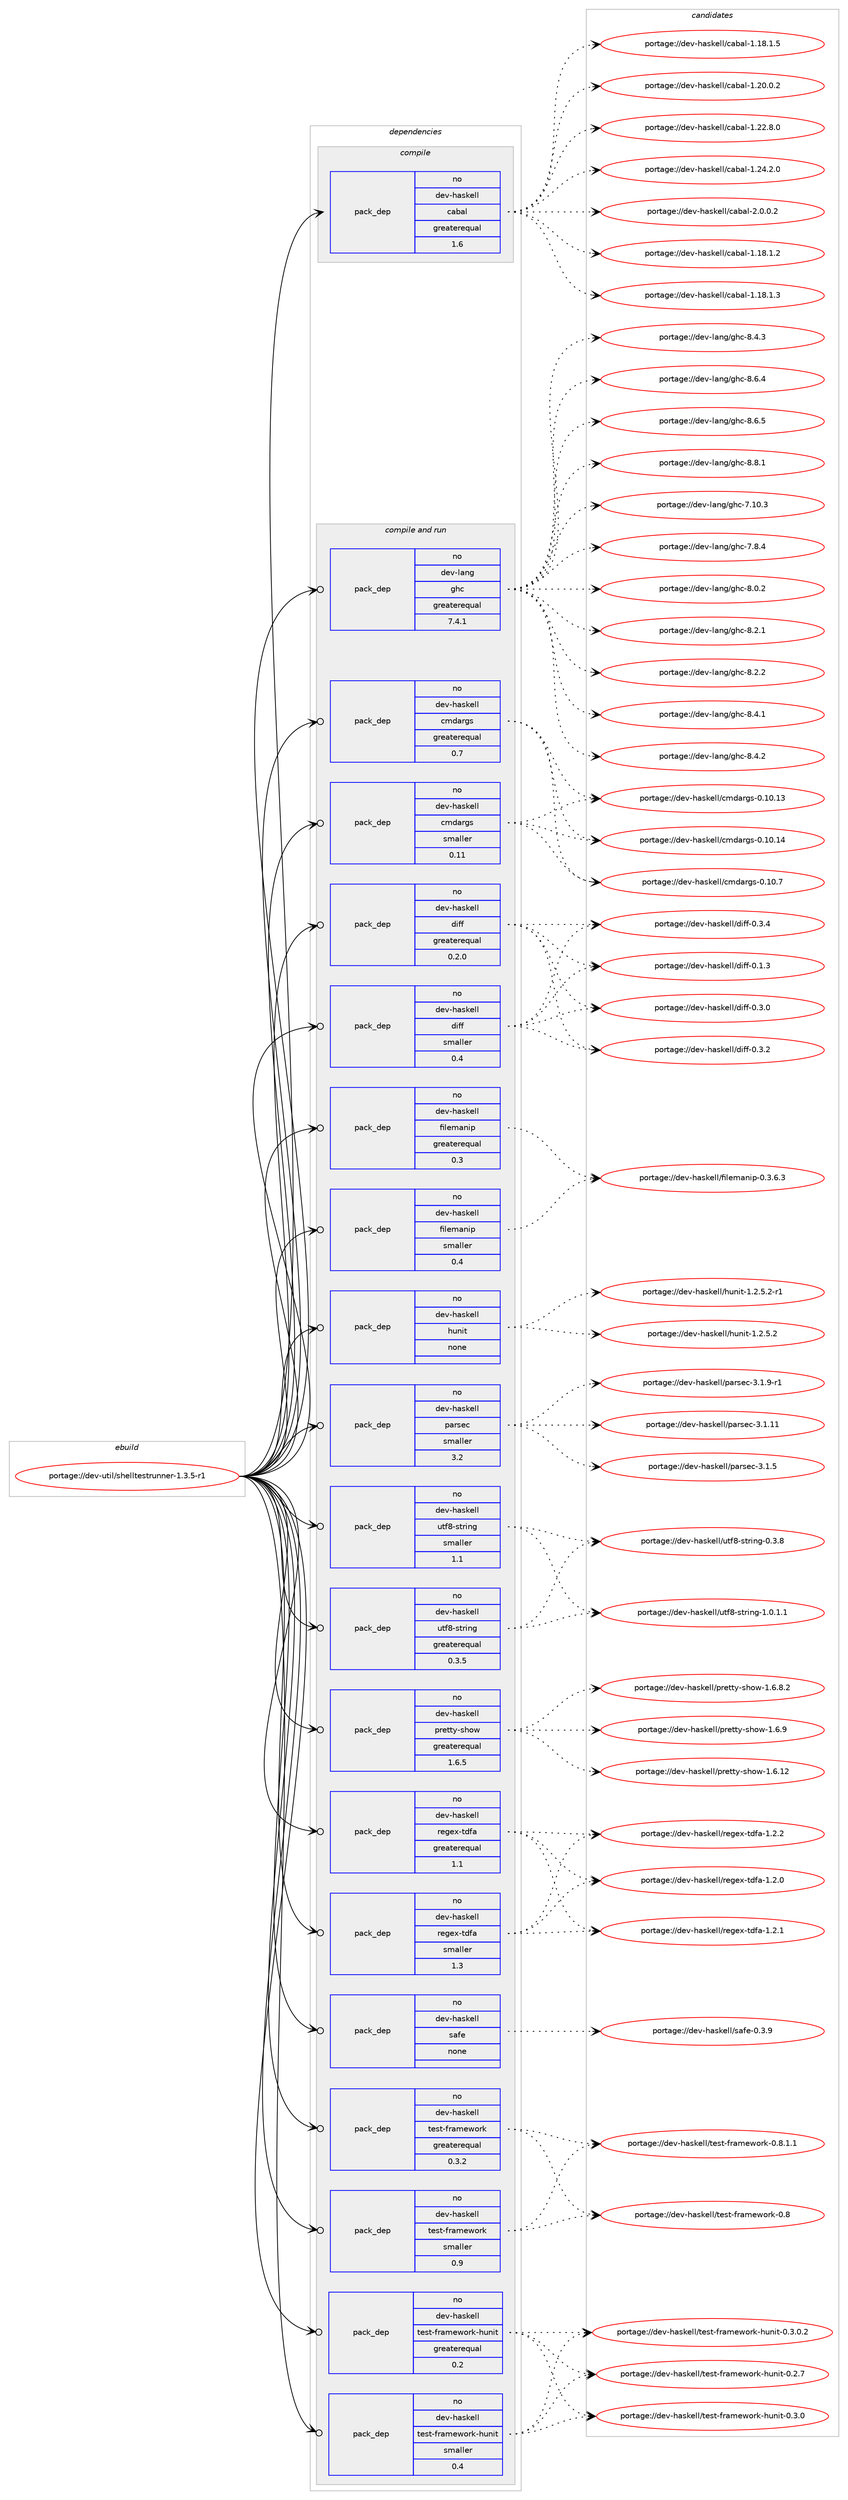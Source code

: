 digraph prolog {

# *************
# Graph options
# *************

newrank=true;
concentrate=true;
compound=true;
graph [rankdir=LR,fontname=Helvetica,fontsize=10,ranksep=1.5];#, ranksep=2.5, nodesep=0.2];
edge  [arrowhead=vee];
node  [fontname=Helvetica,fontsize=10];

# **********
# The ebuild
# **********

subgraph cluster_leftcol {
color=gray;
rank=same;
label=<<i>ebuild</i>>;
id [label="portage://dev-util/shelltestrunner-1.3.5-r1", color=red, width=4, href="../dev-util/shelltestrunner-1.3.5-r1.svg"];
}

# ****************
# The dependencies
# ****************

subgraph cluster_midcol {
color=gray;
label=<<i>dependencies</i>>;
subgraph cluster_compile {
fillcolor="#eeeeee";
style=filled;
label=<<i>compile</i>>;
subgraph pack189852 {
dependency265386 [label=<<TABLE BORDER="0" CELLBORDER="1" CELLSPACING="0" CELLPADDING="4" WIDTH="220"><TR><TD ROWSPAN="6" CELLPADDING="30">pack_dep</TD></TR><TR><TD WIDTH="110">no</TD></TR><TR><TD>dev-haskell</TD></TR><TR><TD>cabal</TD></TR><TR><TD>greaterequal</TD></TR><TR><TD>1.6</TD></TR></TABLE>>, shape=none, color=blue];
}
id:e -> dependency265386:w [weight=20,style="solid",arrowhead="vee"];
}
subgraph cluster_compileandrun {
fillcolor="#eeeeee";
style=filled;
label=<<i>compile and run</i>>;
subgraph pack189853 {
dependency265387 [label=<<TABLE BORDER="0" CELLBORDER="1" CELLSPACING="0" CELLPADDING="4" WIDTH="220"><TR><TD ROWSPAN="6" CELLPADDING="30">pack_dep</TD></TR><TR><TD WIDTH="110">no</TD></TR><TR><TD>dev-haskell</TD></TR><TR><TD>cmdargs</TD></TR><TR><TD>greaterequal</TD></TR><TR><TD>0.7</TD></TR></TABLE>>, shape=none, color=blue];
}
id:e -> dependency265387:w [weight=20,style="solid",arrowhead="odotvee"];
subgraph pack189854 {
dependency265388 [label=<<TABLE BORDER="0" CELLBORDER="1" CELLSPACING="0" CELLPADDING="4" WIDTH="220"><TR><TD ROWSPAN="6" CELLPADDING="30">pack_dep</TD></TR><TR><TD WIDTH="110">no</TD></TR><TR><TD>dev-haskell</TD></TR><TR><TD>cmdargs</TD></TR><TR><TD>smaller</TD></TR><TR><TD>0.11</TD></TR></TABLE>>, shape=none, color=blue];
}
id:e -> dependency265388:w [weight=20,style="solid",arrowhead="odotvee"];
subgraph pack189855 {
dependency265389 [label=<<TABLE BORDER="0" CELLBORDER="1" CELLSPACING="0" CELLPADDING="4" WIDTH="220"><TR><TD ROWSPAN="6" CELLPADDING="30">pack_dep</TD></TR><TR><TD WIDTH="110">no</TD></TR><TR><TD>dev-haskell</TD></TR><TR><TD>diff</TD></TR><TR><TD>greaterequal</TD></TR><TR><TD>0.2.0</TD></TR></TABLE>>, shape=none, color=blue];
}
id:e -> dependency265389:w [weight=20,style="solid",arrowhead="odotvee"];
subgraph pack189856 {
dependency265390 [label=<<TABLE BORDER="0" CELLBORDER="1" CELLSPACING="0" CELLPADDING="4" WIDTH="220"><TR><TD ROWSPAN="6" CELLPADDING="30">pack_dep</TD></TR><TR><TD WIDTH="110">no</TD></TR><TR><TD>dev-haskell</TD></TR><TR><TD>diff</TD></TR><TR><TD>smaller</TD></TR><TR><TD>0.4</TD></TR></TABLE>>, shape=none, color=blue];
}
id:e -> dependency265390:w [weight=20,style="solid",arrowhead="odotvee"];
subgraph pack189857 {
dependency265391 [label=<<TABLE BORDER="0" CELLBORDER="1" CELLSPACING="0" CELLPADDING="4" WIDTH="220"><TR><TD ROWSPAN="6" CELLPADDING="30">pack_dep</TD></TR><TR><TD WIDTH="110">no</TD></TR><TR><TD>dev-haskell</TD></TR><TR><TD>filemanip</TD></TR><TR><TD>greaterequal</TD></TR><TR><TD>0.3</TD></TR></TABLE>>, shape=none, color=blue];
}
id:e -> dependency265391:w [weight=20,style="solid",arrowhead="odotvee"];
subgraph pack189858 {
dependency265392 [label=<<TABLE BORDER="0" CELLBORDER="1" CELLSPACING="0" CELLPADDING="4" WIDTH="220"><TR><TD ROWSPAN="6" CELLPADDING="30">pack_dep</TD></TR><TR><TD WIDTH="110">no</TD></TR><TR><TD>dev-haskell</TD></TR><TR><TD>filemanip</TD></TR><TR><TD>smaller</TD></TR><TR><TD>0.4</TD></TR></TABLE>>, shape=none, color=blue];
}
id:e -> dependency265392:w [weight=20,style="solid",arrowhead="odotvee"];
subgraph pack189859 {
dependency265393 [label=<<TABLE BORDER="0" CELLBORDER="1" CELLSPACING="0" CELLPADDING="4" WIDTH="220"><TR><TD ROWSPAN="6" CELLPADDING="30">pack_dep</TD></TR><TR><TD WIDTH="110">no</TD></TR><TR><TD>dev-haskell</TD></TR><TR><TD>hunit</TD></TR><TR><TD>none</TD></TR><TR><TD></TD></TR></TABLE>>, shape=none, color=blue];
}
id:e -> dependency265393:w [weight=20,style="solid",arrowhead="odotvee"];
subgraph pack189860 {
dependency265394 [label=<<TABLE BORDER="0" CELLBORDER="1" CELLSPACING="0" CELLPADDING="4" WIDTH="220"><TR><TD ROWSPAN="6" CELLPADDING="30">pack_dep</TD></TR><TR><TD WIDTH="110">no</TD></TR><TR><TD>dev-haskell</TD></TR><TR><TD>parsec</TD></TR><TR><TD>smaller</TD></TR><TR><TD>3.2</TD></TR></TABLE>>, shape=none, color=blue];
}
id:e -> dependency265394:w [weight=20,style="solid",arrowhead="odotvee"];
subgraph pack189861 {
dependency265395 [label=<<TABLE BORDER="0" CELLBORDER="1" CELLSPACING="0" CELLPADDING="4" WIDTH="220"><TR><TD ROWSPAN="6" CELLPADDING="30">pack_dep</TD></TR><TR><TD WIDTH="110">no</TD></TR><TR><TD>dev-haskell</TD></TR><TR><TD>pretty-show</TD></TR><TR><TD>greaterequal</TD></TR><TR><TD>1.6.5</TD></TR></TABLE>>, shape=none, color=blue];
}
id:e -> dependency265395:w [weight=20,style="solid",arrowhead="odotvee"];
subgraph pack189862 {
dependency265396 [label=<<TABLE BORDER="0" CELLBORDER="1" CELLSPACING="0" CELLPADDING="4" WIDTH="220"><TR><TD ROWSPAN="6" CELLPADDING="30">pack_dep</TD></TR><TR><TD WIDTH="110">no</TD></TR><TR><TD>dev-haskell</TD></TR><TR><TD>regex-tdfa</TD></TR><TR><TD>greaterequal</TD></TR><TR><TD>1.1</TD></TR></TABLE>>, shape=none, color=blue];
}
id:e -> dependency265396:w [weight=20,style="solid",arrowhead="odotvee"];
subgraph pack189863 {
dependency265397 [label=<<TABLE BORDER="0" CELLBORDER="1" CELLSPACING="0" CELLPADDING="4" WIDTH="220"><TR><TD ROWSPAN="6" CELLPADDING="30">pack_dep</TD></TR><TR><TD WIDTH="110">no</TD></TR><TR><TD>dev-haskell</TD></TR><TR><TD>regex-tdfa</TD></TR><TR><TD>smaller</TD></TR><TR><TD>1.3</TD></TR></TABLE>>, shape=none, color=blue];
}
id:e -> dependency265397:w [weight=20,style="solid",arrowhead="odotvee"];
subgraph pack189864 {
dependency265398 [label=<<TABLE BORDER="0" CELLBORDER="1" CELLSPACING="0" CELLPADDING="4" WIDTH="220"><TR><TD ROWSPAN="6" CELLPADDING="30">pack_dep</TD></TR><TR><TD WIDTH="110">no</TD></TR><TR><TD>dev-haskell</TD></TR><TR><TD>safe</TD></TR><TR><TD>none</TD></TR><TR><TD></TD></TR></TABLE>>, shape=none, color=blue];
}
id:e -> dependency265398:w [weight=20,style="solid",arrowhead="odotvee"];
subgraph pack189865 {
dependency265399 [label=<<TABLE BORDER="0" CELLBORDER="1" CELLSPACING="0" CELLPADDING="4" WIDTH="220"><TR><TD ROWSPAN="6" CELLPADDING="30">pack_dep</TD></TR><TR><TD WIDTH="110">no</TD></TR><TR><TD>dev-haskell</TD></TR><TR><TD>test-framework</TD></TR><TR><TD>greaterequal</TD></TR><TR><TD>0.3.2</TD></TR></TABLE>>, shape=none, color=blue];
}
id:e -> dependency265399:w [weight=20,style="solid",arrowhead="odotvee"];
subgraph pack189866 {
dependency265400 [label=<<TABLE BORDER="0" CELLBORDER="1" CELLSPACING="0" CELLPADDING="4" WIDTH="220"><TR><TD ROWSPAN="6" CELLPADDING="30">pack_dep</TD></TR><TR><TD WIDTH="110">no</TD></TR><TR><TD>dev-haskell</TD></TR><TR><TD>test-framework</TD></TR><TR><TD>smaller</TD></TR><TR><TD>0.9</TD></TR></TABLE>>, shape=none, color=blue];
}
id:e -> dependency265400:w [weight=20,style="solid",arrowhead="odotvee"];
subgraph pack189867 {
dependency265401 [label=<<TABLE BORDER="0" CELLBORDER="1" CELLSPACING="0" CELLPADDING="4" WIDTH="220"><TR><TD ROWSPAN="6" CELLPADDING="30">pack_dep</TD></TR><TR><TD WIDTH="110">no</TD></TR><TR><TD>dev-haskell</TD></TR><TR><TD>test-framework-hunit</TD></TR><TR><TD>greaterequal</TD></TR><TR><TD>0.2</TD></TR></TABLE>>, shape=none, color=blue];
}
id:e -> dependency265401:w [weight=20,style="solid",arrowhead="odotvee"];
subgraph pack189868 {
dependency265402 [label=<<TABLE BORDER="0" CELLBORDER="1" CELLSPACING="0" CELLPADDING="4" WIDTH="220"><TR><TD ROWSPAN="6" CELLPADDING="30">pack_dep</TD></TR><TR><TD WIDTH="110">no</TD></TR><TR><TD>dev-haskell</TD></TR><TR><TD>test-framework-hunit</TD></TR><TR><TD>smaller</TD></TR><TR><TD>0.4</TD></TR></TABLE>>, shape=none, color=blue];
}
id:e -> dependency265402:w [weight=20,style="solid",arrowhead="odotvee"];
subgraph pack189869 {
dependency265403 [label=<<TABLE BORDER="0" CELLBORDER="1" CELLSPACING="0" CELLPADDING="4" WIDTH="220"><TR><TD ROWSPAN="6" CELLPADDING="30">pack_dep</TD></TR><TR><TD WIDTH="110">no</TD></TR><TR><TD>dev-haskell</TD></TR><TR><TD>utf8-string</TD></TR><TR><TD>greaterequal</TD></TR><TR><TD>0.3.5</TD></TR></TABLE>>, shape=none, color=blue];
}
id:e -> dependency265403:w [weight=20,style="solid",arrowhead="odotvee"];
subgraph pack189870 {
dependency265404 [label=<<TABLE BORDER="0" CELLBORDER="1" CELLSPACING="0" CELLPADDING="4" WIDTH="220"><TR><TD ROWSPAN="6" CELLPADDING="30">pack_dep</TD></TR><TR><TD WIDTH="110">no</TD></TR><TR><TD>dev-haskell</TD></TR><TR><TD>utf8-string</TD></TR><TR><TD>smaller</TD></TR><TR><TD>1.1</TD></TR></TABLE>>, shape=none, color=blue];
}
id:e -> dependency265404:w [weight=20,style="solid",arrowhead="odotvee"];
subgraph pack189871 {
dependency265405 [label=<<TABLE BORDER="0" CELLBORDER="1" CELLSPACING="0" CELLPADDING="4" WIDTH="220"><TR><TD ROWSPAN="6" CELLPADDING="30">pack_dep</TD></TR><TR><TD WIDTH="110">no</TD></TR><TR><TD>dev-lang</TD></TR><TR><TD>ghc</TD></TR><TR><TD>greaterequal</TD></TR><TR><TD>7.4.1</TD></TR></TABLE>>, shape=none, color=blue];
}
id:e -> dependency265405:w [weight=20,style="solid",arrowhead="odotvee"];
}
subgraph cluster_run {
fillcolor="#eeeeee";
style=filled;
label=<<i>run</i>>;
}
}

# **************
# The candidates
# **************

subgraph cluster_choices {
rank=same;
color=gray;
label=<<i>candidates</i>>;

subgraph choice189852 {
color=black;
nodesep=1;
choiceportage10010111845104971151071011081084799979897108454946495646494650 [label="portage://dev-haskell/cabal-1.18.1.2", color=red, width=4,href="../dev-haskell/cabal-1.18.1.2.svg"];
choiceportage10010111845104971151071011081084799979897108454946495646494651 [label="portage://dev-haskell/cabal-1.18.1.3", color=red, width=4,href="../dev-haskell/cabal-1.18.1.3.svg"];
choiceportage10010111845104971151071011081084799979897108454946495646494653 [label="portage://dev-haskell/cabal-1.18.1.5", color=red, width=4,href="../dev-haskell/cabal-1.18.1.5.svg"];
choiceportage10010111845104971151071011081084799979897108454946504846484650 [label="portage://dev-haskell/cabal-1.20.0.2", color=red, width=4,href="../dev-haskell/cabal-1.20.0.2.svg"];
choiceportage10010111845104971151071011081084799979897108454946505046564648 [label="portage://dev-haskell/cabal-1.22.8.0", color=red, width=4,href="../dev-haskell/cabal-1.22.8.0.svg"];
choiceportage10010111845104971151071011081084799979897108454946505246504648 [label="portage://dev-haskell/cabal-1.24.2.0", color=red, width=4,href="../dev-haskell/cabal-1.24.2.0.svg"];
choiceportage100101118451049711510710110810847999798971084550464846484650 [label="portage://dev-haskell/cabal-2.0.0.2", color=red, width=4,href="../dev-haskell/cabal-2.0.0.2.svg"];
dependency265386:e -> choiceportage10010111845104971151071011081084799979897108454946495646494650:w [style=dotted,weight="100"];
dependency265386:e -> choiceportage10010111845104971151071011081084799979897108454946495646494651:w [style=dotted,weight="100"];
dependency265386:e -> choiceportage10010111845104971151071011081084799979897108454946495646494653:w [style=dotted,weight="100"];
dependency265386:e -> choiceportage10010111845104971151071011081084799979897108454946504846484650:w [style=dotted,weight="100"];
dependency265386:e -> choiceportage10010111845104971151071011081084799979897108454946505046564648:w [style=dotted,weight="100"];
dependency265386:e -> choiceportage10010111845104971151071011081084799979897108454946505246504648:w [style=dotted,weight="100"];
dependency265386:e -> choiceportage100101118451049711510710110810847999798971084550464846484650:w [style=dotted,weight="100"];
}
subgraph choice189853 {
color=black;
nodesep=1;
choiceportage10010111845104971151071011081084799109100971141031154548464948464951 [label="portage://dev-haskell/cmdargs-0.10.13", color=red, width=4,href="../dev-haskell/cmdargs-0.10.13.svg"];
choiceportage10010111845104971151071011081084799109100971141031154548464948464952 [label="portage://dev-haskell/cmdargs-0.10.14", color=red, width=4,href="../dev-haskell/cmdargs-0.10.14.svg"];
choiceportage100101118451049711510710110810847991091009711410311545484649484655 [label="portage://dev-haskell/cmdargs-0.10.7", color=red, width=4,href="../dev-haskell/cmdargs-0.10.7.svg"];
dependency265387:e -> choiceportage10010111845104971151071011081084799109100971141031154548464948464951:w [style=dotted,weight="100"];
dependency265387:e -> choiceportage10010111845104971151071011081084799109100971141031154548464948464952:w [style=dotted,weight="100"];
dependency265387:e -> choiceportage100101118451049711510710110810847991091009711410311545484649484655:w [style=dotted,weight="100"];
}
subgraph choice189854 {
color=black;
nodesep=1;
choiceportage10010111845104971151071011081084799109100971141031154548464948464951 [label="portage://dev-haskell/cmdargs-0.10.13", color=red, width=4,href="../dev-haskell/cmdargs-0.10.13.svg"];
choiceportage10010111845104971151071011081084799109100971141031154548464948464952 [label="portage://dev-haskell/cmdargs-0.10.14", color=red, width=4,href="../dev-haskell/cmdargs-0.10.14.svg"];
choiceportage100101118451049711510710110810847991091009711410311545484649484655 [label="portage://dev-haskell/cmdargs-0.10.7", color=red, width=4,href="../dev-haskell/cmdargs-0.10.7.svg"];
dependency265388:e -> choiceportage10010111845104971151071011081084799109100971141031154548464948464951:w [style=dotted,weight="100"];
dependency265388:e -> choiceportage10010111845104971151071011081084799109100971141031154548464948464952:w [style=dotted,weight="100"];
dependency265388:e -> choiceportage100101118451049711510710110810847991091009711410311545484649484655:w [style=dotted,weight="100"];
}
subgraph choice189855 {
color=black;
nodesep=1;
choiceportage100101118451049711510710110810847100105102102454846494651 [label="portage://dev-haskell/diff-0.1.3", color=red, width=4,href="../dev-haskell/diff-0.1.3.svg"];
choiceportage100101118451049711510710110810847100105102102454846514648 [label="portage://dev-haskell/diff-0.3.0", color=red, width=4,href="../dev-haskell/diff-0.3.0.svg"];
choiceportage100101118451049711510710110810847100105102102454846514650 [label="portage://dev-haskell/diff-0.3.2", color=red, width=4,href="../dev-haskell/diff-0.3.2.svg"];
choiceportage100101118451049711510710110810847100105102102454846514652 [label="portage://dev-haskell/diff-0.3.4", color=red, width=4,href="../dev-haskell/diff-0.3.4.svg"];
dependency265389:e -> choiceportage100101118451049711510710110810847100105102102454846494651:w [style=dotted,weight="100"];
dependency265389:e -> choiceportage100101118451049711510710110810847100105102102454846514648:w [style=dotted,weight="100"];
dependency265389:e -> choiceportage100101118451049711510710110810847100105102102454846514650:w [style=dotted,weight="100"];
dependency265389:e -> choiceportage100101118451049711510710110810847100105102102454846514652:w [style=dotted,weight="100"];
}
subgraph choice189856 {
color=black;
nodesep=1;
choiceportage100101118451049711510710110810847100105102102454846494651 [label="portage://dev-haskell/diff-0.1.3", color=red, width=4,href="../dev-haskell/diff-0.1.3.svg"];
choiceportage100101118451049711510710110810847100105102102454846514648 [label="portage://dev-haskell/diff-0.3.0", color=red, width=4,href="../dev-haskell/diff-0.3.0.svg"];
choiceportage100101118451049711510710110810847100105102102454846514650 [label="portage://dev-haskell/diff-0.3.2", color=red, width=4,href="../dev-haskell/diff-0.3.2.svg"];
choiceportage100101118451049711510710110810847100105102102454846514652 [label="portage://dev-haskell/diff-0.3.4", color=red, width=4,href="../dev-haskell/diff-0.3.4.svg"];
dependency265390:e -> choiceportage100101118451049711510710110810847100105102102454846494651:w [style=dotted,weight="100"];
dependency265390:e -> choiceportage100101118451049711510710110810847100105102102454846514648:w [style=dotted,weight="100"];
dependency265390:e -> choiceportage100101118451049711510710110810847100105102102454846514650:w [style=dotted,weight="100"];
dependency265390:e -> choiceportage100101118451049711510710110810847100105102102454846514652:w [style=dotted,weight="100"];
}
subgraph choice189857 {
color=black;
nodesep=1;
choiceportage100101118451049711510710110810847102105108101109971101051124548465146544651 [label="portage://dev-haskell/filemanip-0.3.6.3", color=red, width=4,href="../dev-haskell/filemanip-0.3.6.3.svg"];
dependency265391:e -> choiceportage100101118451049711510710110810847102105108101109971101051124548465146544651:w [style=dotted,weight="100"];
}
subgraph choice189858 {
color=black;
nodesep=1;
choiceportage100101118451049711510710110810847102105108101109971101051124548465146544651 [label="portage://dev-haskell/filemanip-0.3.6.3", color=red, width=4,href="../dev-haskell/filemanip-0.3.6.3.svg"];
dependency265392:e -> choiceportage100101118451049711510710110810847102105108101109971101051124548465146544651:w [style=dotted,weight="100"];
}
subgraph choice189859 {
color=black;
nodesep=1;
choiceportage1001011184510497115107101108108471041171101051164549465046534650 [label="portage://dev-haskell/hunit-1.2.5.2", color=red, width=4,href="../dev-haskell/hunit-1.2.5.2.svg"];
choiceportage10010111845104971151071011081084710411711010511645494650465346504511449 [label="portage://dev-haskell/hunit-1.2.5.2-r1", color=red, width=4,href="../dev-haskell/hunit-1.2.5.2-r1.svg"];
dependency265393:e -> choiceportage1001011184510497115107101108108471041171101051164549465046534650:w [style=dotted,weight="100"];
dependency265393:e -> choiceportage10010111845104971151071011081084710411711010511645494650465346504511449:w [style=dotted,weight="100"];
}
subgraph choice189860 {
color=black;
nodesep=1;
choiceportage100101118451049711510710110810847112971141151019945514649464949 [label="portage://dev-haskell/parsec-3.1.11", color=red, width=4,href="../dev-haskell/parsec-3.1.11.svg"];
choiceportage1001011184510497115107101108108471129711411510199455146494653 [label="portage://dev-haskell/parsec-3.1.5", color=red, width=4,href="../dev-haskell/parsec-3.1.5.svg"];
choiceportage10010111845104971151071011081084711297114115101994551464946574511449 [label="portage://dev-haskell/parsec-3.1.9-r1", color=red, width=4,href="../dev-haskell/parsec-3.1.9-r1.svg"];
dependency265394:e -> choiceportage100101118451049711510710110810847112971141151019945514649464949:w [style=dotted,weight="100"];
dependency265394:e -> choiceportage1001011184510497115107101108108471129711411510199455146494653:w [style=dotted,weight="100"];
dependency265394:e -> choiceportage10010111845104971151071011081084711297114115101994551464946574511449:w [style=dotted,weight="100"];
}
subgraph choice189861 {
color=black;
nodesep=1;
choiceportage1001011184510497115107101108108471121141011161161214511510411111945494654464950 [label="portage://dev-haskell/pretty-show-1.6.12", color=red, width=4,href="../dev-haskell/pretty-show-1.6.12.svg"];
choiceportage100101118451049711510710110810847112114101116116121451151041111194549465446564650 [label="portage://dev-haskell/pretty-show-1.6.8.2", color=red, width=4,href="../dev-haskell/pretty-show-1.6.8.2.svg"];
choiceportage10010111845104971151071011081084711211410111611612145115104111119454946544657 [label="portage://dev-haskell/pretty-show-1.6.9", color=red, width=4,href="../dev-haskell/pretty-show-1.6.9.svg"];
dependency265395:e -> choiceportage1001011184510497115107101108108471121141011161161214511510411111945494654464950:w [style=dotted,weight="100"];
dependency265395:e -> choiceportage100101118451049711510710110810847112114101116116121451151041111194549465446564650:w [style=dotted,weight="100"];
dependency265395:e -> choiceportage10010111845104971151071011081084711211410111611612145115104111119454946544657:w [style=dotted,weight="100"];
}
subgraph choice189862 {
color=black;
nodesep=1;
choiceportage1001011184510497115107101108108471141011031011204511610010297454946504648 [label="portage://dev-haskell/regex-tdfa-1.2.0", color=red, width=4,href="../dev-haskell/regex-tdfa-1.2.0.svg"];
choiceportage1001011184510497115107101108108471141011031011204511610010297454946504649 [label="portage://dev-haskell/regex-tdfa-1.2.1", color=red, width=4,href="../dev-haskell/regex-tdfa-1.2.1.svg"];
choiceportage1001011184510497115107101108108471141011031011204511610010297454946504650 [label="portage://dev-haskell/regex-tdfa-1.2.2", color=red, width=4,href="../dev-haskell/regex-tdfa-1.2.2.svg"];
dependency265396:e -> choiceportage1001011184510497115107101108108471141011031011204511610010297454946504648:w [style=dotted,weight="100"];
dependency265396:e -> choiceportage1001011184510497115107101108108471141011031011204511610010297454946504649:w [style=dotted,weight="100"];
dependency265396:e -> choiceportage1001011184510497115107101108108471141011031011204511610010297454946504650:w [style=dotted,weight="100"];
}
subgraph choice189863 {
color=black;
nodesep=1;
choiceportage1001011184510497115107101108108471141011031011204511610010297454946504648 [label="portage://dev-haskell/regex-tdfa-1.2.0", color=red, width=4,href="../dev-haskell/regex-tdfa-1.2.0.svg"];
choiceportage1001011184510497115107101108108471141011031011204511610010297454946504649 [label="portage://dev-haskell/regex-tdfa-1.2.1", color=red, width=4,href="../dev-haskell/regex-tdfa-1.2.1.svg"];
choiceportage1001011184510497115107101108108471141011031011204511610010297454946504650 [label="portage://dev-haskell/regex-tdfa-1.2.2", color=red, width=4,href="../dev-haskell/regex-tdfa-1.2.2.svg"];
dependency265397:e -> choiceportage1001011184510497115107101108108471141011031011204511610010297454946504648:w [style=dotted,weight="100"];
dependency265397:e -> choiceportage1001011184510497115107101108108471141011031011204511610010297454946504649:w [style=dotted,weight="100"];
dependency265397:e -> choiceportage1001011184510497115107101108108471141011031011204511610010297454946504650:w [style=dotted,weight="100"];
}
subgraph choice189864 {
color=black;
nodesep=1;
choiceportage10010111845104971151071011081084711597102101454846514657 [label="portage://dev-haskell/safe-0.3.9", color=red, width=4,href="../dev-haskell/safe-0.3.9.svg"];
dependency265398:e -> choiceportage10010111845104971151071011081084711597102101454846514657:w [style=dotted,weight="100"];
}
subgraph choice189865 {
color=black;
nodesep=1;
choiceportage100101118451049711510710110810847116101115116451021149710910111911111410745484656 [label="portage://dev-haskell/test-framework-0.8", color=red, width=4,href="../dev-haskell/test-framework-0.8.svg"];
choiceportage10010111845104971151071011081084711610111511645102114971091011191111141074548465646494649 [label="portage://dev-haskell/test-framework-0.8.1.1", color=red, width=4,href="../dev-haskell/test-framework-0.8.1.1.svg"];
dependency265399:e -> choiceportage100101118451049711510710110810847116101115116451021149710910111911111410745484656:w [style=dotted,weight="100"];
dependency265399:e -> choiceportage10010111845104971151071011081084711610111511645102114971091011191111141074548465646494649:w [style=dotted,weight="100"];
}
subgraph choice189866 {
color=black;
nodesep=1;
choiceportage100101118451049711510710110810847116101115116451021149710910111911111410745484656 [label="portage://dev-haskell/test-framework-0.8", color=red, width=4,href="../dev-haskell/test-framework-0.8.svg"];
choiceportage10010111845104971151071011081084711610111511645102114971091011191111141074548465646494649 [label="portage://dev-haskell/test-framework-0.8.1.1", color=red, width=4,href="../dev-haskell/test-framework-0.8.1.1.svg"];
dependency265400:e -> choiceportage100101118451049711510710110810847116101115116451021149710910111911111410745484656:w [style=dotted,weight="100"];
dependency265400:e -> choiceportage10010111845104971151071011081084711610111511645102114971091011191111141074548465646494649:w [style=dotted,weight="100"];
}
subgraph choice189867 {
color=black;
nodesep=1;
choiceportage100101118451049711510710110810847116101115116451021149710910111911111410745104117110105116454846504655 [label="portage://dev-haskell/test-framework-hunit-0.2.7", color=red, width=4,href="../dev-haskell/test-framework-hunit-0.2.7.svg"];
choiceportage100101118451049711510710110810847116101115116451021149710910111911111410745104117110105116454846514648 [label="portage://dev-haskell/test-framework-hunit-0.3.0", color=red, width=4,href="../dev-haskell/test-framework-hunit-0.3.0.svg"];
choiceportage1001011184510497115107101108108471161011151164510211497109101119111114107451041171101051164548465146484650 [label="portage://dev-haskell/test-framework-hunit-0.3.0.2", color=red, width=4,href="../dev-haskell/test-framework-hunit-0.3.0.2.svg"];
dependency265401:e -> choiceportage100101118451049711510710110810847116101115116451021149710910111911111410745104117110105116454846504655:w [style=dotted,weight="100"];
dependency265401:e -> choiceportage100101118451049711510710110810847116101115116451021149710910111911111410745104117110105116454846514648:w [style=dotted,weight="100"];
dependency265401:e -> choiceportage1001011184510497115107101108108471161011151164510211497109101119111114107451041171101051164548465146484650:w [style=dotted,weight="100"];
}
subgraph choice189868 {
color=black;
nodesep=1;
choiceportage100101118451049711510710110810847116101115116451021149710910111911111410745104117110105116454846504655 [label="portage://dev-haskell/test-framework-hunit-0.2.7", color=red, width=4,href="../dev-haskell/test-framework-hunit-0.2.7.svg"];
choiceportage100101118451049711510710110810847116101115116451021149710910111911111410745104117110105116454846514648 [label="portage://dev-haskell/test-framework-hunit-0.3.0", color=red, width=4,href="../dev-haskell/test-framework-hunit-0.3.0.svg"];
choiceportage1001011184510497115107101108108471161011151164510211497109101119111114107451041171101051164548465146484650 [label="portage://dev-haskell/test-framework-hunit-0.3.0.2", color=red, width=4,href="../dev-haskell/test-framework-hunit-0.3.0.2.svg"];
dependency265402:e -> choiceportage100101118451049711510710110810847116101115116451021149710910111911111410745104117110105116454846504655:w [style=dotted,weight="100"];
dependency265402:e -> choiceportage100101118451049711510710110810847116101115116451021149710910111911111410745104117110105116454846514648:w [style=dotted,weight="100"];
dependency265402:e -> choiceportage1001011184510497115107101108108471161011151164510211497109101119111114107451041171101051164548465146484650:w [style=dotted,weight="100"];
}
subgraph choice189869 {
color=black;
nodesep=1;
choiceportage1001011184510497115107101108108471171161025645115116114105110103454846514656 [label="portage://dev-haskell/utf8-string-0.3.8", color=red, width=4,href="../dev-haskell/utf8-string-0.3.8.svg"];
choiceportage10010111845104971151071011081084711711610256451151161141051101034549464846494649 [label="portage://dev-haskell/utf8-string-1.0.1.1", color=red, width=4,href="../dev-haskell/utf8-string-1.0.1.1.svg"];
dependency265403:e -> choiceportage1001011184510497115107101108108471171161025645115116114105110103454846514656:w [style=dotted,weight="100"];
dependency265403:e -> choiceportage10010111845104971151071011081084711711610256451151161141051101034549464846494649:w [style=dotted,weight="100"];
}
subgraph choice189870 {
color=black;
nodesep=1;
choiceportage1001011184510497115107101108108471171161025645115116114105110103454846514656 [label="portage://dev-haskell/utf8-string-0.3.8", color=red, width=4,href="../dev-haskell/utf8-string-0.3.8.svg"];
choiceportage10010111845104971151071011081084711711610256451151161141051101034549464846494649 [label="portage://dev-haskell/utf8-string-1.0.1.1", color=red, width=4,href="../dev-haskell/utf8-string-1.0.1.1.svg"];
dependency265404:e -> choiceportage1001011184510497115107101108108471171161025645115116114105110103454846514656:w [style=dotted,weight="100"];
dependency265404:e -> choiceportage10010111845104971151071011081084711711610256451151161141051101034549464846494649:w [style=dotted,weight="100"];
}
subgraph choice189871 {
color=black;
nodesep=1;
choiceportage1001011184510897110103471031049945554649484651 [label="portage://dev-lang/ghc-7.10.3", color=red, width=4,href="../dev-lang/ghc-7.10.3.svg"];
choiceportage10010111845108971101034710310499455546564652 [label="portage://dev-lang/ghc-7.8.4", color=red, width=4,href="../dev-lang/ghc-7.8.4.svg"];
choiceportage10010111845108971101034710310499455646484650 [label="portage://dev-lang/ghc-8.0.2", color=red, width=4,href="../dev-lang/ghc-8.0.2.svg"];
choiceportage10010111845108971101034710310499455646504649 [label="portage://dev-lang/ghc-8.2.1", color=red, width=4,href="../dev-lang/ghc-8.2.1.svg"];
choiceportage10010111845108971101034710310499455646504650 [label="portage://dev-lang/ghc-8.2.2", color=red, width=4,href="../dev-lang/ghc-8.2.2.svg"];
choiceportage10010111845108971101034710310499455646524649 [label="portage://dev-lang/ghc-8.4.1", color=red, width=4,href="../dev-lang/ghc-8.4.1.svg"];
choiceportage10010111845108971101034710310499455646524650 [label="portage://dev-lang/ghc-8.4.2", color=red, width=4,href="../dev-lang/ghc-8.4.2.svg"];
choiceportage10010111845108971101034710310499455646524651 [label="portage://dev-lang/ghc-8.4.3", color=red, width=4,href="../dev-lang/ghc-8.4.3.svg"];
choiceportage10010111845108971101034710310499455646544652 [label="portage://dev-lang/ghc-8.6.4", color=red, width=4,href="../dev-lang/ghc-8.6.4.svg"];
choiceportage10010111845108971101034710310499455646544653 [label="portage://dev-lang/ghc-8.6.5", color=red, width=4,href="../dev-lang/ghc-8.6.5.svg"];
choiceportage10010111845108971101034710310499455646564649 [label="portage://dev-lang/ghc-8.8.1", color=red, width=4,href="../dev-lang/ghc-8.8.1.svg"];
dependency265405:e -> choiceportage1001011184510897110103471031049945554649484651:w [style=dotted,weight="100"];
dependency265405:e -> choiceportage10010111845108971101034710310499455546564652:w [style=dotted,weight="100"];
dependency265405:e -> choiceportage10010111845108971101034710310499455646484650:w [style=dotted,weight="100"];
dependency265405:e -> choiceportage10010111845108971101034710310499455646504649:w [style=dotted,weight="100"];
dependency265405:e -> choiceportage10010111845108971101034710310499455646504650:w [style=dotted,weight="100"];
dependency265405:e -> choiceportage10010111845108971101034710310499455646524649:w [style=dotted,weight="100"];
dependency265405:e -> choiceportage10010111845108971101034710310499455646524650:w [style=dotted,weight="100"];
dependency265405:e -> choiceportage10010111845108971101034710310499455646524651:w [style=dotted,weight="100"];
dependency265405:e -> choiceportage10010111845108971101034710310499455646544652:w [style=dotted,weight="100"];
dependency265405:e -> choiceportage10010111845108971101034710310499455646544653:w [style=dotted,weight="100"];
dependency265405:e -> choiceportage10010111845108971101034710310499455646564649:w [style=dotted,weight="100"];
}
}

}
